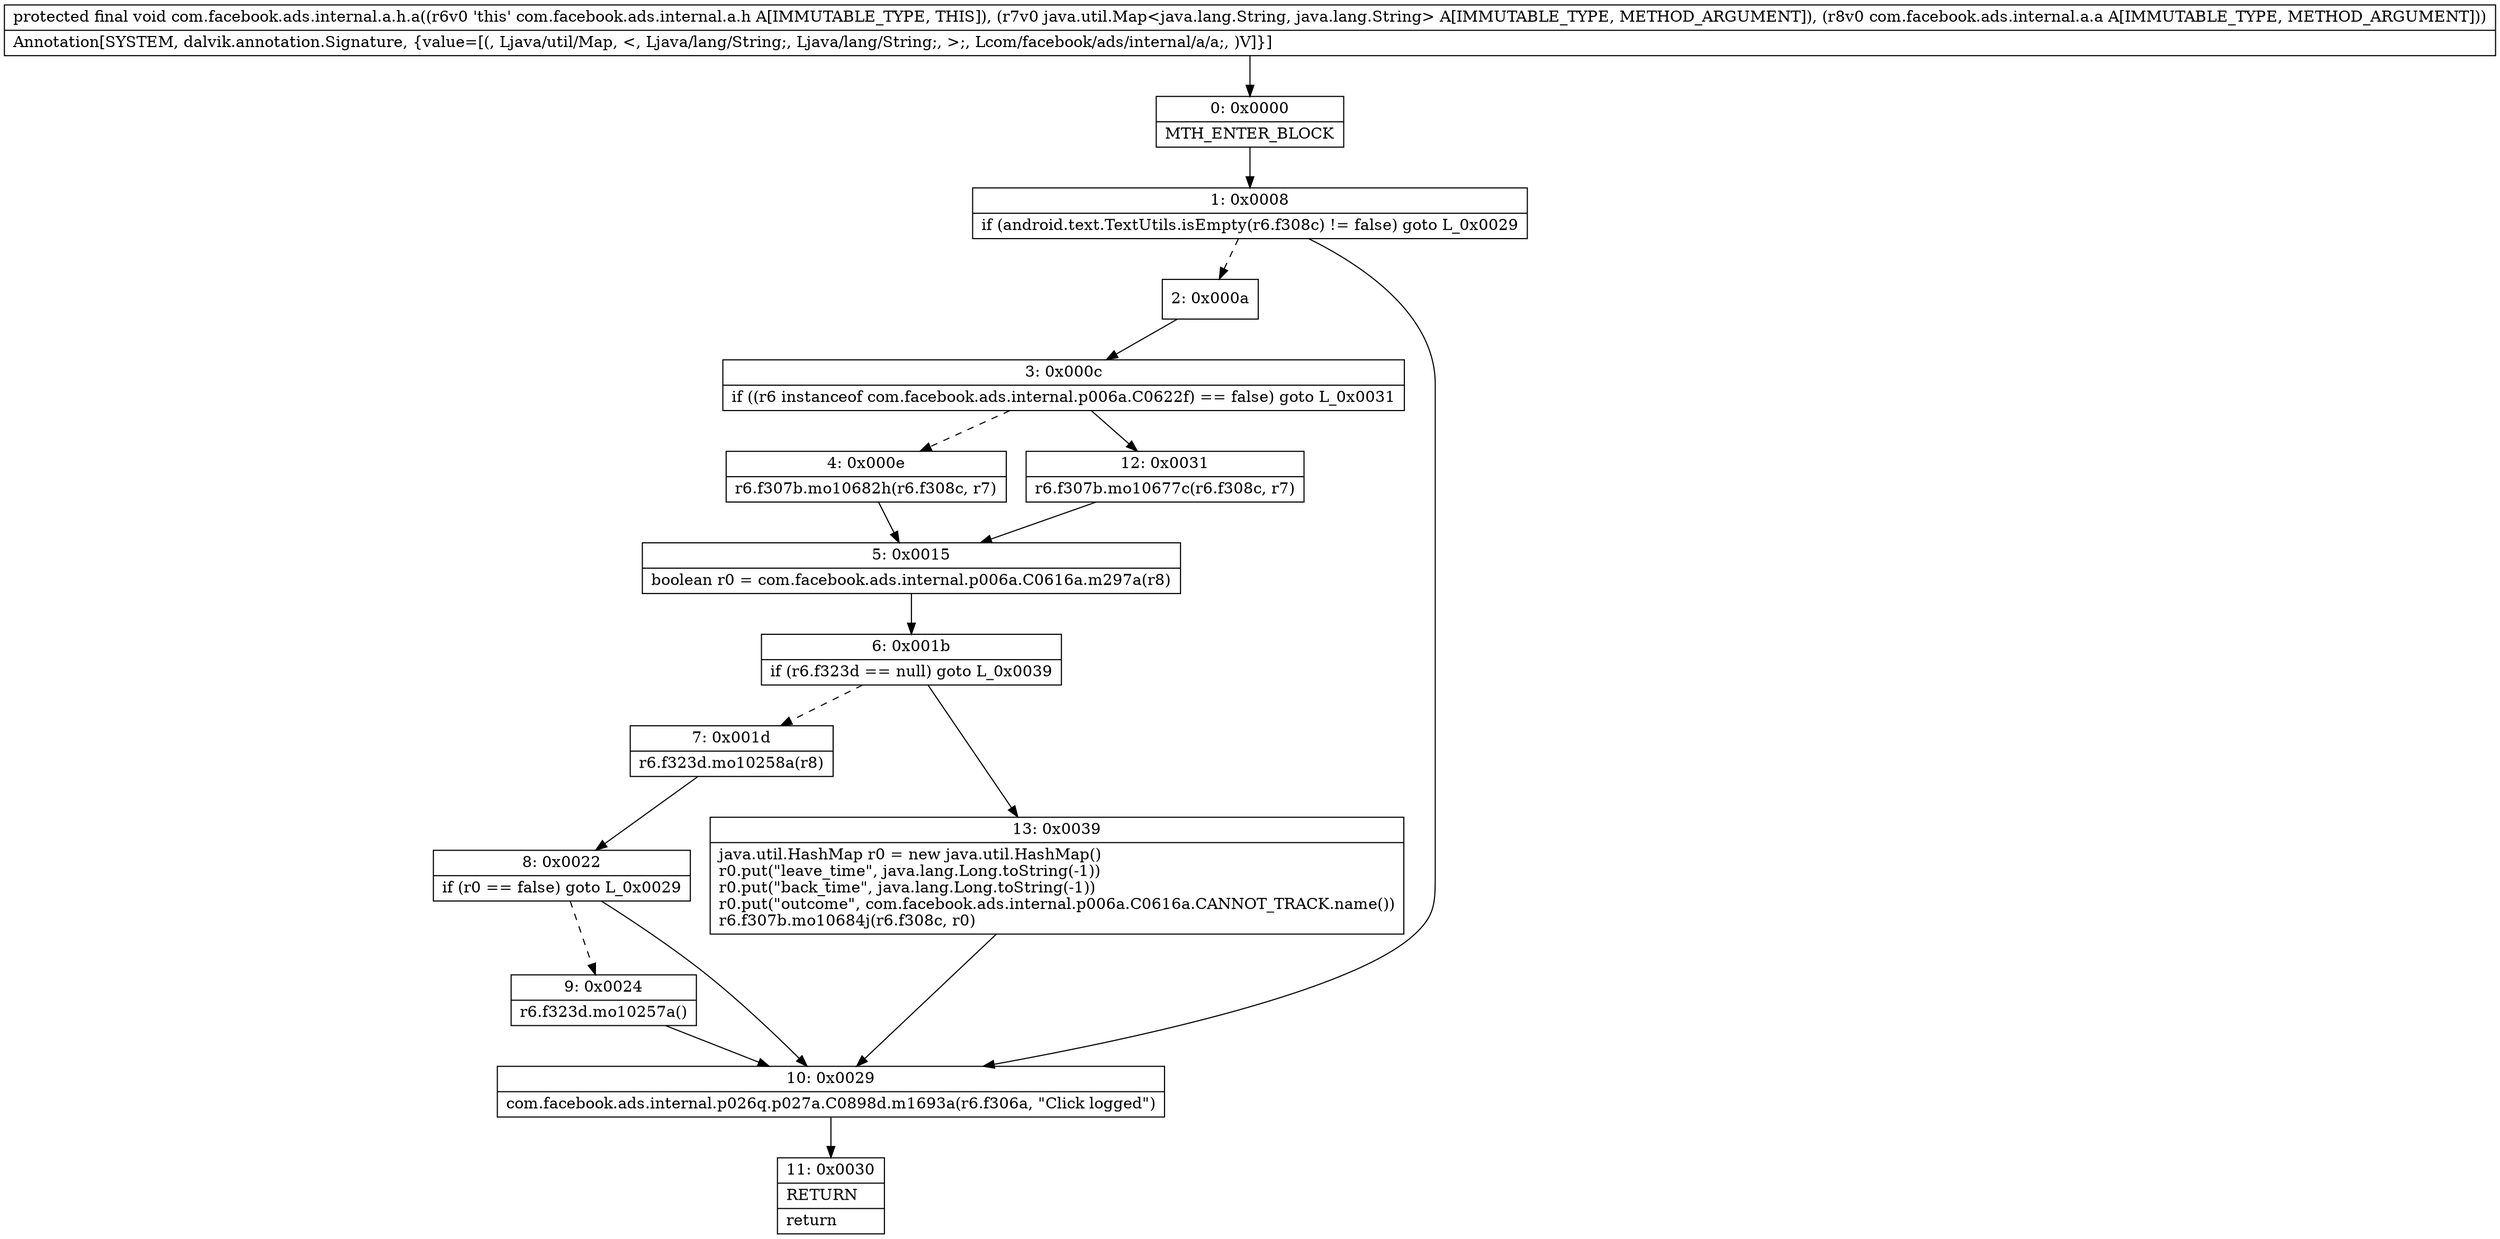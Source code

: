 digraph "CFG forcom.facebook.ads.internal.a.h.a(Ljava\/util\/Map;Lcom\/facebook\/ads\/internal\/a\/a;)V" {
Node_0 [shape=record,label="{0\:\ 0x0000|MTH_ENTER_BLOCK\l}"];
Node_1 [shape=record,label="{1\:\ 0x0008|if (android.text.TextUtils.isEmpty(r6.f308c) != false) goto L_0x0029\l}"];
Node_2 [shape=record,label="{2\:\ 0x000a}"];
Node_3 [shape=record,label="{3\:\ 0x000c|if ((r6 instanceof com.facebook.ads.internal.p006a.C0622f) == false) goto L_0x0031\l}"];
Node_4 [shape=record,label="{4\:\ 0x000e|r6.f307b.mo10682h(r6.f308c, r7)\l}"];
Node_5 [shape=record,label="{5\:\ 0x0015|boolean r0 = com.facebook.ads.internal.p006a.C0616a.m297a(r8)\l}"];
Node_6 [shape=record,label="{6\:\ 0x001b|if (r6.f323d == null) goto L_0x0039\l}"];
Node_7 [shape=record,label="{7\:\ 0x001d|r6.f323d.mo10258a(r8)\l}"];
Node_8 [shape=record,label="{8\:\ 0x0022|if (r0 == false) goto L_0x0029\l}"];
Node_9 [shape=record,label="{9\:\ 0x0024|r6.f323d.mo10257a()\l}"];
Node_10 [shape=record,label="{10\:\ 0x0029|com.facebook.ads.internal.p026q.p027a.C0898d.m1693a(r6.f306a, \"Click logged\")\l}"];
Node_11 [shape=record,label="{11\:\ 0x0030|RETURN\l|return\l}"];
Node_12 [shape=record,label="{12\:\ 0x0031|r6.f307b.mo10677c(r6.f308c, r7)\l}"];
Node_13 [shape=record,label="{13\:\ 0x0039|java.util.HashMap r0 = new java.util.HashMap()\lr0.put(\"leave_time\", java.lang.Long.toString(\-1))\lr0.put(\"back_time\", java.lang.Long.toString(\-1))\lr0.put(\"outcome\", com.facebook.ads.internal.p006a.C0616a.CANNOT_TRACK.name())\lr6.f307b.mo10684j(r6.f308c, r0)\l}"];
MethodNode[shape=record,label="{protected final void com.facebook.ads.internal.a.h.a((r6v0 'this' com.facebook.ads.internal.a.h A[IMMUTABLE_TYPE, THIS]), (r7v0 java.util.Map\<java.lang.String, java.lang.String\> A[IMMUTABLE_TYPE, METHOD_ARGUMENT]), (r8v0 com.facebook.ads.internal.a.a A[IMMUTABLE_TYPE, METHOD_ARGUMENT]))  | Annotation[SYSTEM, dalvik.annotation.Signature, \{value=[(, Ljava\/util\/Map, \<, Ljava\/lang\/String;, Ljava\/lang\/String;, \>;, Lcom\/facebook\/ads\/internal\/a\/a;, )V]\}]\l}"];
MethodNode -> Node_0;
Node_0 -> Node_1;
Node_1 -> Node_2[style=dashed];
Node_1 -> Node_10;
Node_2 -> Node_3;
Node_3 -> Node_4[style=dashed];
Node_3 -> Node_12;
Node_4 -> Node_5;
Node_5 -> Node_6;
Node_6 -> Node_7[style=dashed];
Node_6 -> Node_13;
Node_7 -> Node_8;
Node_8 -> Node_9[style=dashed];
Node_8 -> Node_10;
Node_9 -> Node_10;
Node_10 -> Node_11;
Node_12 -> Node_5;
Node_13 -> Node_10;
}

